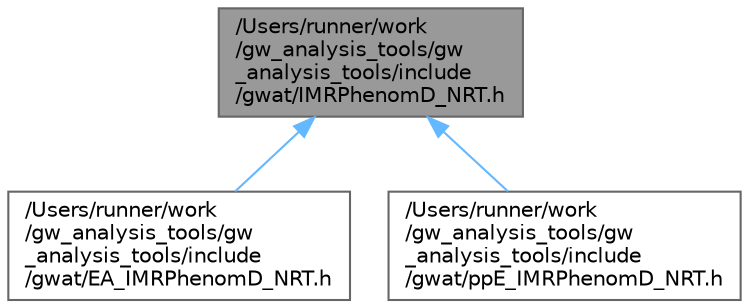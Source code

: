 digraph "/Users/runner/work/gw_analysis_tools/gw_analysis_tools/include/gwat/IMRPhenomD_NRT.h"
{
 // LATEX_PDF_SIZE
  bgcolor="transparent";
  edge [fontname=Helvetica,fontsize=10,labelfontname=Helvetica,labelfontsize=10];
  node [fontname=Helvetica,fontsize=10,shape=box,height=0.2,width=0.4];
  Node1 [label="/Users/runner/work\l/gw_analysis_tools/gw\l_analysis_tools/include\l/gwat/IMRPhenomD_NRT.h",height=0.2,width=0.4,color="gray40", fillcolor="grey60", style="filled", fontcolor="black",tooltip=" "];
  Node1 -> Node2 [dir="back",color="steelblue1",style="solid"];
  Node2 [label="/Users/runner/work\l/gw_analysis_tools/gw\l_analysis_tools/include\l/gwat/EA_IMRPhenomD_NRT.h",height=0.2,width=0.4,color="grey40", fillcolor="white", style="filled",URL="$EA__IMRPhenomD__NRT_8h.html",tooltip=" "];
  Node1 -> Node3 [dir="back",color="steelblue1",style="solid"];
  Node3 [label="/Users/runner/work\l/gw_analysis_tools/gw\l_analysis_tools/include\l/gwat/ppE_IMRPhenomD_NRT.h",height=0.2,width=0.4,color="grey40", fillcolor="white", style="filled",URL="$ppE__IMRPhenomD__NRT_8h.html",tooltip=" "];
}
